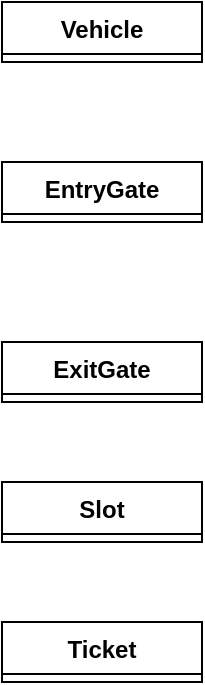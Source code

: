 <mxfile version="26.2.8">
  <diagram name="Page-1" id="PHWy3bmyiJImaS2_uT6L">
    <mxGraphModel dx="1236" dy="824" grid="1" gridSize="10" guides="1" tooltips="1" connect="1" arrows="1" fold="1" page="1" pageScale="1" pageWidth="850" pageHeight="1100" math="0" shadow="0">
      <root>
        <mxCell id="0" />
        <mxCell id="1" parent="0" />
        <mxCell id="AkVCCN262qjI_9riQCEn-1" value="Vehicle" style="swimlane;fontStyle=1;align=center;verticalAlign=top;childLayout=stackLayout;horizontal=1;startSize=26;horizontalStack=0;resizeParent=1;resizeParentMax=0;resizeLast=0;collapsible=1;marginBottom=0;whiteSpace=wrap;html=1;" vertex="1" collapsed="1" parent="1">
          <mxGeometry x="150" y="160" width="100" height="30" as="geometry">
            <mxRectangle x="150" y="160" width="190" height="86" as="alternateBounds" />
          </mxGeometry>
        </mxCell>
        <mxCell id="AkVCCN262qjI_9riQCEn-2" value="+ field: type" style="text;strokeColor=none;fillColor=none;align=left;verticalAlign=top;spacingLeft=4;spacingRight=4;overflow=hidden;rotatable=0;points=[[0,0.5],[1,0.5]];portConstraint=eastwest;whiteSpace=wrap;html=1;" vertex="1" parent="AkVCCN262qjI_9riQCEn-1">
          <mxGeometry y="26" width="190" height="26" as="geometry" />
        </mxCell>
        <mxCell id="AkVCCN262qjI_9riQCEn-3" value="" style="line;strokeWidth=1;fillColor=none;align=left;verticalAlign=middle;spacingTop=-1;spacingLeft=3;spacingRight=3;rotatable=0;labelPosition=right;points=[];portConstraint=eastwest;strokeColor=inherit;" vertex="1" parent="AkVCCN262qjI_9riQCEn-1">
          <mxGeometry y="52" width="190" height="8" as="geometry" />
        </mxCell>
        <mxCell id="AkVCCN262qjI_9riQCEn-4" value="+ method(type): type" style="text;strokeColor=none;fillColor=none;align=left;verticalAlign=top;spacingLeft=4;spacingRight=4;overflow=hidden;rotatable=0;points=[[0,0.5],[1,0.5]];portConstraint=eastwest;whiteSpace=wrap;html=1;" vertex="1" parent="AkVCCN262qjI_9riQCEn-1">
          <mxGeometry y="60" width="190" height="26" as="geometry" />
        </mxCell>
        <mxCell id="AkVCCN262qjI_9riQCEn-5" value="EntryGate" style="swimlane;fontStyle=1;align=center;verticalAlign=top;childLayout=stackLayout;horizontal=1;startSize=26;horizontalStack=0;resizeParent=1;resizeParentMax=0;resizeLast=0;collapsible=1;marginBottom=0;whiteSpace=wrap;html=1;" vertex="1" collapsed="1" parent="1">
          <mxGeometry x="150" y="240" width="100" height="30" as="geometry">
            <mxRectangle x="150" y="160" width="190" height="86" as="alternateBounds" />
          </mxGeometry>
        </mxCell>
        <mxCell id="AkVCCN262qjI_9riQCEn-6" value="+ field: type" style="text;strokeColor=none;fillColor=none;align=left;verticalAlign=top;spacingLeft=4;spacingRight=4;overflow=hidden;rotatable=0;points=[[0,0.5],[1,0.5]];portConstraint=eastwest;whiteSpace=wrap;html=1;" vertex="1" parent="AkVCCN262qjI_9riQCEn-5">
          <mxGeometry y="26" width="190" height="26" as="geometry" />
        </mxCell>
        <mxCell id="AkVCCN262qjI_9riQCEn-7" value="" style="line;strokeWidth=1;fillColor=none;align=left;verticalAlign=middle;spacingTop=-1;spacingLeft=3;spacingRight=3;rotatable=0;labelPosition=right;points=[];portConstraint=eastwest;strokeColor=inherit;" vertex="1" parent="AkVCCN262qjI_9riQCEn-5">
          <mxGeometry y="52" width="190" height="8" as="geometry" />
        </mxCell>
        <mxCell id="AkVCCN262qjI_9riQCEn-8" value="+ method(type): type" style="text;strokeColor=none;fillColor=none;align=left;verticalAlign=top;spacingLeft=4;spacingRight=4;overflow=hidden;rotatable=0;points=[[0,0.5],[1,0.5]];portConstraint=eastwest;whiteSpace=wrap;html=1;" vertex="1" parent="AkVCCN262qjI_9riQCEn-5">
          <mxGeometry y="60" width="190" height="26" as="geometry" />
        </mxCell>
        <mxCell id="AkVCCN262qjI_9riQCEn-9" value="ExitGate" style="swimlane;fontStyle=1;align=center;verticalAlign=top;childLayout=stackLayout;horizontal=1;startSize=26;horizontalStack=0;resizeParent=1;resizeParentMax=0;resizeLast=0;collapsible=1;marginBottom=0;whiteSpace=wrap;html=1;" vertex="1" collapsed="1" parent="1">
          <mxGeometry x="150" y="330" width="100" height="30" as="geometry">
            <mxRectangle x="150" y="160" width="190" height="86" as="alternateBounds" />
          </mxGeometry>
        </mxCell>
        <mxCell id="AkVCCN262qjI_9riQCEn-10" value="+ field: type" style="text;strokeColor=none;fillColor=none;align=left;verticalAlign=top;spacingLeft=4;spacingRight=4;overflow=hidden;rotatable=0;points=[[0,0.5],[1,0.5]];portConstraint=eastwest;whiteSpace=wrap;html=1;" vertex="1" parent="AkVCCN262qjI_9riQCEn-9">
          <mxGeometry y="26" width="190" height="26" as="geometry" />
        </mxCell>
        <mxCell id="AkVCCN262qjI_9riQCEn-11" value="" style="line;strokeWidth=1;fillColor=none;align=left;verticalAlign=middle;spacingTop=-1;spacingLeft=3;spacingRight=3;rotatable=0;labelPosition=right;points=[];portConstraint=eastwest;strokeColor=inherit;" vertex="1" parent="AkVCCN262qjI_9riQCEn-9">
          <mxGeometry y="52" width="190" height="8" as="geometry" />
        </mxCell>
        <mxCell id="AkVCCN262qjI_9riQCEn-12" value="+ method(type): type" style="text;strokeColor=none;fillColor=none;align=left;verticalAlign=top;spacingLeft=4;spacingRight=4;overflow=hidden;rotatable=0;points=[[0,0.5],[1,0.5]];portConstraint=eastwest;whiteSpace=wrap;html=1;" vertex="1" parent="AkVCCN262qjI_9riQCEn-9">
          <mxGeometry y="60" width="190" height="26" as="geometry" />
        </mxCell>
        <mxCell id="AkVCCN262qjI_9riQCEn-13" value="Slot" style="swimlane;fontStyle=1;align=center;verticalAlign=top;childLayout=stackLayout;horizontal=1;startSize=26;horizontalStack=0;resizeParent=1;resizeParentMax=0;resizeLast=0;collapsible=1;marginBottom=0;whiteSpace=wrap;html=1;" vertex="1" collapsed="1" parent="1">
          <mxGeometry x="150" y="400" width="100" height="30" as="geometry">
            <mxRectangle x="150" y="160" width="190" height="86" as="alternateBounds" />
          </mxGeometry>
        </mxCell>
        <mxCell id="AkVCCN262qjI_9riQCEn-14" value="+ field: type" style="text;strokeColor=none;fillColor=none;align=left;verticalAlign=top;spacingLeft=4;spacingRight=4;overflow=hidden;rotatable=0;points=[[0,0.5],[1,0.5]];portConstraint=eastwest;whiteSpace=wrap;html=1;" vertex="1" parent="AkVCCN262qjI_9riQCEn-13">
          <mxGeometry y="26" width="190" height="26" as="geometry" />
        </mxCell>
        <mxCell id="AkVCCN262qjI_9riQCEn-15" value="" style="line;strokeWidth=1;fillColor=none;align=left;verticalAlign=middle;spacingTop=-1;spacingLeft=3;spacingRight=3;rotatable=0;labelPosition=right;points=[];portConstraint=eastwest;strokeColor=inherit;" vertex="1" parent="AkVCCN262qjI_9riQCEn-13">
          <mxGeometry y="52" width="190" height="8" as="geometry" />
        </mxCell>
        <mxCell id="AkVCCN262qjI_9riQCEn-16" value="+ method(type): type" style="text;strokeColor=none;fillColor=none;align=left;verticalAlign=top;spacingLeft=4;spacingRight=4;overflow=hidden;rotatable=0;points=[[0,0.5],[1,0.5]];portConstraint=eastwest;whiteSpace=wrap;html=1;" vertex="1" parent="AkVCCN262qjI_9riQCEn-13">
          <mxGeometry y="60" width="190" height="26" as="geometry" />
        </mxCell>
        <mxCell id="AkVCCN262qjI_9riQCEn-17" value="Ticket" style="swimlane;fontStyle=1;align=center;verticalAlign=top;childLayout=stackLayout;horizontal=1;startSize=26;horizontalStack=0;resizeParent=1;resizeParentMax=0;resizeLast=0;collapsible=1;marginBottom=0;whiteSpace=wrap;html=1;" vertex="1" collapsed="1" parent="1">
          <mxGeometry x="150" y="470" width="100" height="30" as="geometry">
            <mxRectangle x="150" y="160" width="190" height="86" as="alternateBounds" />
          </mxGeometry>
        </mxCell>
        <mxCell id="AkVCCN262qjI_9riQCEn-18" value="+ field: type" style="text;strokeColor=none;fillColor=none;align=left;verticalAlign=top;spacingLeft=4;spacingRight=4;overflow=hidden;rotatable=0;points=[[0,0.5],[1,0.5]];portConstraint=eastwest;whiteSpace=wrap;html=1;" vertex="1" parent="AkVCCN262qjI_9riQCEn-17">
          <mxGeometry y="26" width="190" height="26" as="geometry" />
        </mxCell>
        <mxCell id="AkVCCN262qjI_9riQCEn-19" value="" style="line;strokeWidth=1;fillColor=none;align=left;verticalAlign=middle;spacingTop=-1;spacingLeft=3;spacingRight=3;rotatable=0;labelPosition=right;points=[];portConstraint=eastwest;strokeColor=inherit;" vertex="1" parent="AkVCCN262qjI_9riQCEn-17">
          <mxGeometry y="52" width="190" height="8" as="geometry" />
        </mxCell>
        <mxCell id="AkVCCN262qjI_9riQCEn-20" value="+ method(type): type" style="text;strokeColor=none;fillColor=none;align=left;verticalAlign=top;spacingLeft=4;spacingRight=4;overflow=hidden;rotatable=0;points=[[0,0.5],[1,0.5]];portConstraint=eastwest;whiteSpace=wrap;html=1;" vertex="1" parent="AkVCCN262qjI_9riQCEn-17">
          <mxGeometry y="60" width="190" height="26" as="geometry" />
        </mxCell>
      </root>
    </mxGraphModel>
  </diagram>
</mxfile>
